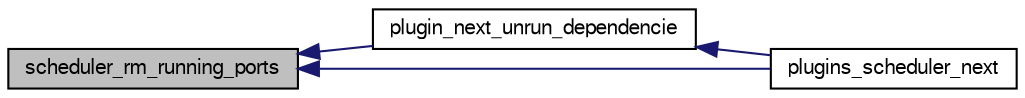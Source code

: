 digraph G
{
  bgcolor="transparent";
  edge [fontname="FreeSans",fontsize="10",labelfontname="FreeSans",labelfontsize="10"];
  node [fontname="FreeSans",fontsize="10",shape=record];
  rankdir=LR;
  Node1 [label="scheduler_rm_running_ports",height=0.2,width=0.4,color="black", fillcolor="grey75", style="filled" fontcolor="black"];
  Node1 -> Node2 [dir=back,color="midnightblue",fontsize="10",style="solid",fontname="FreeSans"];
  Node2 [label="plugin_next_unrun_dependencie",height=0.2,width=0.4,color="black",URL="$pluginscheduler_8c.html#ab8f94ad31e3c0272e1b035cedf241c9c"];
  Node2 -> Node3 [dir=back,color="midnightblue",fontsize="10",style="solid",fontname="FreeSans"];
  Node3 [label="plugins_scheduler_next",height=0.2,width=0.4,color="black",URL="$pluginscheduler_8h.html#a10384fae06ada4c648c98590b2b22f93"];
  Node1 -> Node3 [dir=back,color="midnightblue",fontsize="10",style="solid",fontname="FreeSans"];
}

